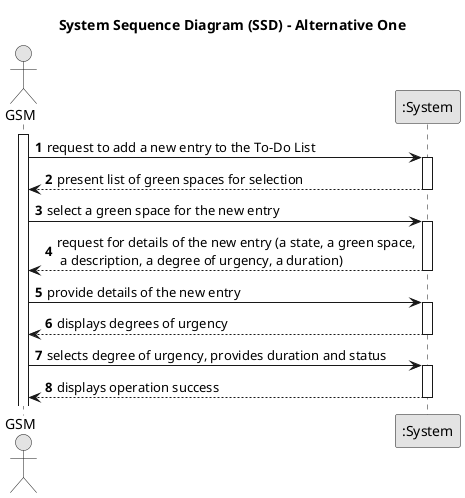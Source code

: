 @startuml
skinparam monochrome true
skinparam packageStyle rectangle
skinparam shadowing false

title System Sequence Diagram (SSD) - Alternative One

autonumber

actor "GSM" as Employee
participant ":System" as System

activate Employee

    Employee -> System : request to add a new entry to the To-Do List
    activate System

        System --> Employee : present list of green spaces for selection
    deactivate System

    Employee -> System : select a green space for the new entry
    activate System

        System --> Employee : request for details of the new entry (a state, a green space,\n a description, a degree of urgency, a duration)
    deactivate System

    Employee -> System : provide details of the new entry
    activate System

        System --> Employee : displays degrees of urgency
    deactivate System

    Employee -> System : selects degree of urgency, provides duration and status
        activate System

        System --> Employee : displays operation success
    deactivate System

@enduml